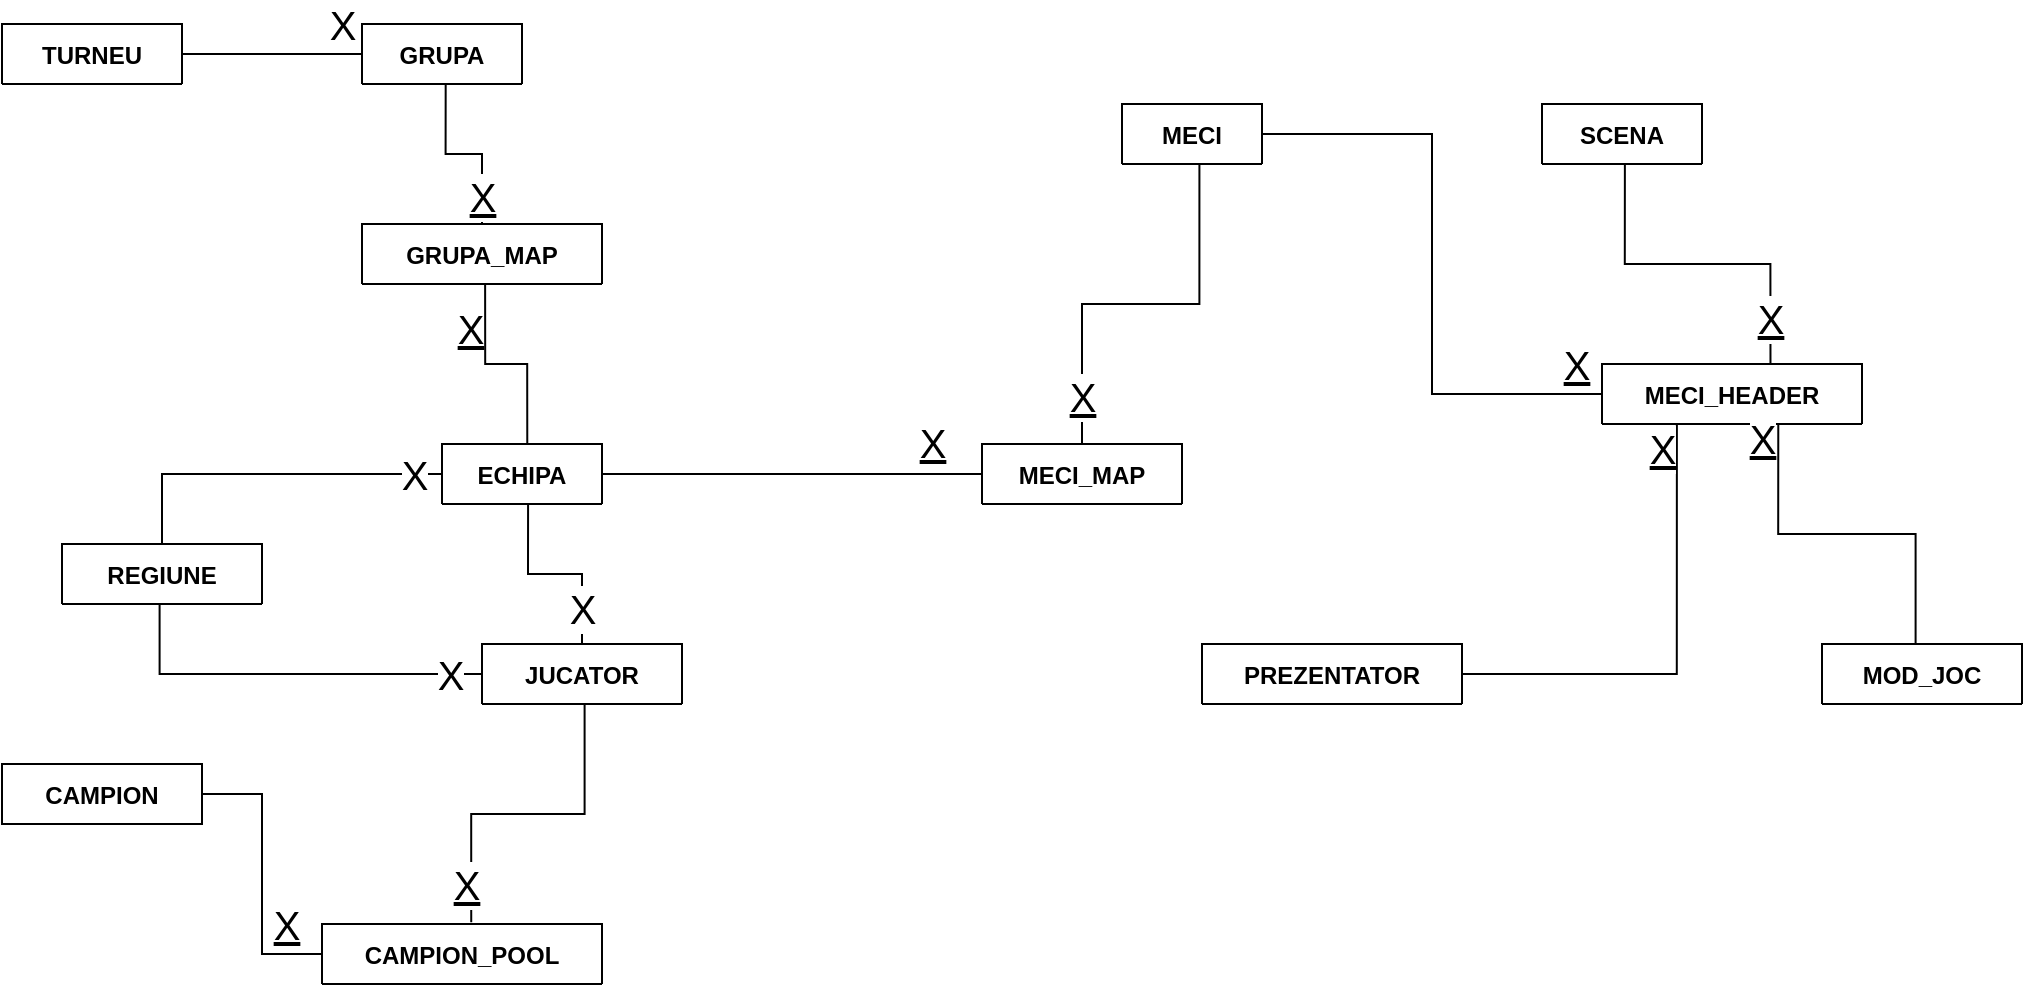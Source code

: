 <mxfile version="20.7.4" type="device"><diagram id="R2lEEEUBdFMjLlhIrx00" name="Page-1"><mxGraphModel dx="1242" dy="796" grid="1" gridSize="10" guides="1" tooltips="1" connect="1" arrows="1" fold="1" page="1" pageScale="1" pageWidth="850" pageHeight="1100" math="0" shadow="0" extFonts="Permanent Marker^https://fonts.googleapis.com/css?family=Permanent+Marker"><root><mxCell id="0"/><mxCell id="1" parent="0"/><mxCell id="C-vyLk0tnHw3VtMMgP7b-2" value="GRUPA" style="shape=table;startSize=30;container=1;collapsible=1;childLayout=tableLayout;fixedRows=1;rowLines=0;fontStyle=1;align=center;resizeLast=1;" parent="1" vertex="1" collapsed="1"><mxGeometry x="370" y="330" width="80" height="30" as="geometry"><mxRectangle x="530" y="135" width="250" height="120" as="alternateBounds"/></mxGeometry></mxCell><mxCell id="C-vyLk0tnHw3VtMMgP7b-3" value="" style="shape=partialRectangle;collapsible=0;dropTarget=0;pointerEvents=0;fillColor=none;points=[[0,0.5],[1,0.5]];portConstraint=eastwest;top=0;left=0;right=0;bottom=1;" parent="C-vyLk0tnHw3VtMMgP7b-2" vertex="1"><mxGeometry y="30" width="250" height="30" as="geometry"/></mxCell><mxCell id="C-vyLk0tnHw3VtMMgP7b-4" value="PK" style="shape=partialRectangle;overflow=hidden;connectable=0;fillColor=none;top=0;left=0;bottom=0;right=0;fontStyle=1;" parent="C-vyLk0tnHw3VtMMgP7b-3" vertex="1"><mxGeometry width="30" height="30" as="geometry"><mxRectangle width="30" height="30" as="alternateBounds"/></mxGeometry></mxCell><mxCell id="C-vyLk0tnHw3VtMMgP7b-5" value="id number(5)" style="shape=partialRectangle;overflow=hidden;connectable=0;fillColor=none;top=0;left=0;bottom=0;right=0;align=left;spacingLeft=6;fontStyle=5;" parent="C-vyLk0tnHw3VtMMgP7b-3" vertex="1"><mxGeometry x="30" width="220" height="30" as="geometry"><mxRectangle width="220" height="30" as="alternateBounds"/></mxGeometry></mxCell><mxCell id="C-vyLk0tnHw3VtMMgP7b-6" value="" style="shape=partialRectangle;collapsible=0;dropTarget=0;pointerEvents=0;fillColor=none;points=[[0,0.5],[1,0.5]];portConstraint=eastwest;top=0;left=0;right=0;bottom=0;" parent="C-vyLk0tnHw3VtMMgP7b-2" vertex="1"><mxGeometry y="60" width="250" height="30" as="geometry"/></mxCell><mxCell id="C-vyLk0tnHw3VtMMgP7b-7" value="FK" style="shape=partialRectangle;overflow=hidden;connectable=0;fillColor=none;top=0;left=0;bottom=0;right=0;" parent="C-vyLk0tnHw3VtMMgP7b-6" vertex="1"><mxGeometry width="30" height="30" as="geometry"><mxRectangle width="30" height="30" as="alternateBounds"/></mxGeometry></mxCell><mxCell id="C-vyLk0tnHw3VtMMgP7b-8" value="id_turneu number(5) NOT NULL" style="shape=partialRectangle;overflow=hidden;connectable=0;fillColor=none;top=0;left=0;bottom=0;right=0;align=left;spacingLeft=6;" parent="C-vyLk0tnHw3VtMMgP7b-6" vertex="1"><mxGeometry x="30" width="220" height="30" as="geometry"><mxRectangle width="220" height="30" as="alternateBounds"/></mxGeometry></mxCell><mxCell id="C-vyLk0tnHw3VtMMgP7b-9" value="" style="shape=partialRectangle;collapsible=0;dropTarget=0;pointerEvents=0;fillColor=none;points=[[0,0.5],[1,0.5]];portConstraint=eastwest;top=0;left=0;right=0;bottom=0;" parent="C-vyLk0tnHw3VtMMgP7b-2" vertex="1"><mxGeometry y="90" width="250" height="30" as="geometry"/></mxCell><mxCell id="C-vyLk0tnHw3VtMMgP7b-10" value="" style="shape=partialRectangle;overflow=hidden;connectable=0;fillColor=none;top=0;left=0;bottom=0;right=0;" parent="C-vyLk0tnHw3VtMMgP7b-9" vertex="1"><mxGeometry width="30" height="30" as="geometry"><mxRectangle width="30" height="30" as="alternateBounds"/></mxGeometry></mxCell><mxCell id="C-vyLk0tnHw3VtMMgP7b-11" value="nume varchar2(50) NOT NULL" style="shape=partialRectangle;overflow=hidden;connectable=0;fillColor=none;top=0;left=0;bottom=0;right=0;align=left;spacingLeft=6;" parent="C-vyLk0tnHw3VtMMgP7b-9" vertex="1"><mxGeometry x="30" width="220" height="30" as="geometry"><mxRectangle width="220" height="30" as="alternateBounds"/></mxGeometry></mxCell><mxCell id="C-vyLk0tnHw3VtMMgP7b-13" value="ECHIPA" style="shape=table;startSize=30;container=1;collapsible=1;childLayout=tableLayout;fixedRows=1;rowLines=0;fontStyle=1;align=center;resizeLast=1;" parent="1" vertex="1" collapsed="1"><mxGeometry x="410" y="540" width="80" height="30" as="geometry"><mxRectangle x="530" y="530" width="250" height="150" as="alternateBounds"/></mxGeometry></mxCell><mxCell id="C-vyLk0tnHw3VtMMgP7b-14" value="" style="shape=partialRectangle;collapsible=0;dropTarget=0;pointerEvents=0;fillColor=none;points=[[0,0.5],[1,0.5]];portConstraint=eastwest;top=0;left=0;right=0;bottom=1;" parent="C-vyLk0tnHw3VtMMgP7b-13" vertex="1"><mxGeometry y="30" width="250" height="30" as="geometry"/></mxCell><mxCell id="C-vyLk0tnHw3VtMMgP7b-15" value="PK" style="shape=partialRectangle;overflow=hidden;connectable=0;fillColor=none;top=0;left=0;bottom=0;right=0;fontStyle=1;" parent="C-vyLk0tnHw3VtMMgP7b-14" vertex="1"><mxGeometry width="30" height="30" as="geometry"><mxRectangle width="30" height="30" as="alternateBounds"/></mxGeometry></mxCell><mxCell id="C-vyLk0tnHw3VtMMgP7b-16" value="id number(5)" style="shape=partialRectangle;overflow=hidden;connectable=0;fillColor=none;top=0;left=0;bottom=0;right=0;align=left;spacingLeft=6;fontStyle=5;" parent="C-vyLk0tnHw3VtMMgP7b-14" vertex="1"><mxGeometry x="30" width="220" height="30" as="geometry"><mxRectangle width="220" height="30" as="alternateBounds"/></mxGeometry></mxCell><mxCell id="C-vyLk0tnHw3VtMMgP7b-17" value="" style="shape=partialRectangle;collapsible=0;dropTarget=0;pointerEvents=0;fillColor=none;points=[[0,0.5],[1,0.5]];portConstraint=eastwest;top=0;left=0;right=0;bottom=0;" parent="C-vyLk0tnHw3VtMMgP7b-13" vertex="1"><mxGeometry y="60" width="250" height="30" as="geometry"/></mxCell><mxCell id="C-vyLk0tnHw3VtMMgP7b-18" value="FK" style="shape=partialRectangle;overflow=hidden;connectable=0;fillColor=none;top=0;left=0;bottom=0;right=0;" parent="C-vyLk0tnHw3VtMMgP7b-17" vertex="1"><mxGeometry width="30" height="30" as="geometry"><mxRectangle width="30" height="30" as="alternateBounds"/></mxGeometry></mxCell><mxCell id="C-vyLk0tnHw3VtMMgP7b-19" value="id_regiune number(5) NOT NULL" style="shape=partialRectangle;overflow=hidden;connectable=0;fillColor=none;top=0;left=0;bottom=0;right=0;align=left;spacingLeft=6;" parent="C-vyLk0tnHw3VtMMgP7b-17" vertex="1"><mxGeometry x="30" width="220" height="30" as="geometry"><mxRectangle width="220" height="30" as="alternateBounds"/></mxGeometry></mxCell><mxCell id="4DguNzWbQr3nW_6ydZ3r-69" value="" style="shape=partialRectangle;collapsible=0;dropTarget=0;pointerEvents=0;fillColor=none;points=[[0,0.5],[1,0.5]];portConstraint=eastwest;top=0;left=0;right=0;bottom=0;" parent="C-vyLk0tnHw3VtMMgP7b-13" vertex="1"><mxGeometry y="90" width="250" height="30" as="geometry"/></mxCell><mxCell id="4DguNzWbQr3nW_6ydZ3r-70" value="" style="shape=partialRectangle;overflow=hidden;connectable=0;fillColor=none;top=0;left=0;bottom=0;right=0;" parent="4DguNzWbQr3nW_6ydZ3r-69" vertex="1"><mxGeometry width="30" height="30" as="geometry"><mxRectangle width="30" height="30" as="alternateBounds"/></mxGeometry></mxCell><mxCell id="4DguNzWbQr3nW_6ydZ3r-71" value="nume varchar2(50) NOT NULL" style="shape=partialRectangle;overflow=hidden;connectable=0;fillColor=none;top=0;left=0;bottom=0;right=0;align=left;spacingLeft=6;" parent="4DguNzWbQr3nW_6ydZ3r-69" vertex="1"><mxGeometry x="30" width="220" height="30" as="geometry"><mxRectangle width="220" height="30" as="alternateBounds"/></mxGeometry></mxCell><mxCell id="C-vyLk0tnHw3VtMMgP7b-20" value="" style="shape=partialRectangle;collapsible=0;dropTarget=0;pointerEvents=0;fillColor=none;points=[[0,0.5],[1,0.5]];portConstraint=eastwest;top=0;left=0;right=0;bottom=0;" parent="C-vyLk0tnHw3VtMMgP7b-13" vertex="1"><mxGeometry y="120" width="250" height="30" as="geometry"/></mxCell><mxCell id="C-vyLk0tnHw3VtMMgP7b-21" value="" style="shape=partialRectangle;overflow=hidden;connectable=0;fillColor=none;top=0;left=0;bottom=0;right=0;" parent="C-vyLk0tnHw3VtMMgP7b-20" vertex="1"><mxGeometry width="30" height="30" as="geometry"><mxRectangle width="30" height="30" as="alternateBounds"/></mxGeometry></mxCell><mxCell id="C-vyLk0tnHw3VtMMgP7b-22" value="tag varchar2(50) NOT NULL" style="shape=partialRectangle;overflow=hidden;connectable=0;fillColor=none;top=0;left=0;bottom=0;right=0;align=left;spacingLeft=6;" parent="C-vyLk0tnHw3VtMMgP7b-20" vertex="1"><mxGeometry x="30" width="220" height="30" as="geometry"><mxRectangle width="220" height="30" as="alternateBounds"/></mxGeometry></mxCell><mxCell id="C-vyLk0tnHw3VtMMgP7b-23" value="TURNEU" style="shape=table;startSize=30;container=1;collapsible=1;childLayout=tableLayout;fixedRows=1;rowLines=0;fontStyle=1;align=center;resizeLast=1;" parent="1" vertex="1" collapsed="1"><mxGeometry x="190" y="330" width="90" height="30" as="geometry"><mxRectangle x="122" y="120" width="250" height="150" as="alternateBounds"/></mxGeometry></mxCell><mxCell id="C-vyLk0tnHw3VtMMgP7b-24" value="" style="shape=partialRectangle;collapsible=0;dropTarget=0;pointerEvents=0;fillColor=none;points=[[0,0.5],[1,0.5]];portConstraint=eastwest;top=0;left=0;right=0;bottom=1;" parent="C-vyLk0tnHw3VtMMgP7b-23" vertex="1"><mxGeometry y="30" width="250" height="30" as="geometry"/></mxCell><mxCell id="C-vyLk0tnHw3VtMMgP7b-25" value="PK" style="shape=partialRectangle;overflow=hidden;connectable=0;fillColor=none;top=0;left=0;bottom=0;right=0;fontStyle=1;" parent="C-vyLk0tnHw3VtMMgP7b-24" vertex="1"><mxGeometry width="30" height="30" as="geometry"><mxRectangle width="30" height="30" as="alternateBounds"/></mxGeometry></mxCell><mxCell id="C-vyLk0tnHw3VtMMgP7b-26" value="id number(5)" style="shape=partialRectangle;overflow=hidden;connectable=0;fillColor=none;top=0;left=0;bottom=0;right=0;align=left;spacingLeft=6;fontStyle=5;" parent="C-vyLk0tnHw3VtMMgP7b-24" vertex="1"><mxGeometry x="30" width="220" height="30" as="geometry"><mxRectangle width="220" height="30" as="alternateBounds"/></mxGeometry></mxCell><mxCell id="4DguNzWbQr3nW_6ydZ3r-54" value="" style="shape=partialRectangle;collapsible=0;dropTarget=0;pointerEvents=0;fillColor=none;points=[[0,0.5],[1,0.5]];portConstraint=eastwest;top=0;left=0;right=0;bottom=0;" parent="C-vyLk0tnHw3VtMMgP7b-23" vertex="1"><mxGeometry y="60" width="250" height="30" as="geometry"/></mxCell><mxCell id="4DguNzWbQr3nW_6ydZ3r-55" value="" style="shape=partialRectangle;overflow=hidden;connectable=0;fillColor=none;top=0;left=0;bottom=0;right=0;" parent="4DguNzWbQr3nW_6ydZ3r-54" vertex="1"><mxGeometry width="30" height="30" as="geometry"><mxRectangle width="30" height="30" as="alternateBounds"/></mxGeometry></mxCell><mxCell id="4DguNzWbQr3nW_6ydZ3r-56" value="nume varchar2(50) NOT NULL" style="shape=partialRectangle;overflow=hidden;connectable=0;fillColor=none;top=0;left=0;bottom=0;right=0;align=left;spacingLeft=6;" parent="4DguNzWbQr3nW_6ydZ3r-54" vertex="1"><mxGeometry x="30" width="220" height="30" as="geometry"><mxRectangle width="220" height="30" as="alternateBounds"/></mxGeometry></mxCell><mxCell id="4DguNzWbQr3nW_6ydZ3r-51" value="" style="shape=partialRectangle;collapsible=0;dropTarget=0;pointerEvents=0;fillColor=none;points=[[0,0.5],[1,0.5]];portConstraint=eastwest;top=0;left=0;right=0;bottom=0;" parent="C-vyLk0tnHw3VtMMgP7b-23" vertex="1"><mxGeometry y="90" width="250" height="30" as="geometry"/></mxCell><mxCell id="4DguNzWbQr3nW_6ydZ3r-52" value="" style="shape=partialRectangle;overflow=hidden;connectable=0;fillColor=none;top=0;left=0;bottom=0;right=0;" parent="4DguNzWbQr3nW_6ydZ3r-51" vertex="1"><mxGeometry width="30" height="30" as="geometry"><mxRectangle width="30" height="30" as="alternateBounds"/></mxGeometry></mxCell><mxCell id="4DguNzWbQr3nW_6ydZ3r-53" value="oras varchar2(50) NOT NULL" style="shape=partialRectangle;overflow=hidden;connectable=0;fillColor=none;top=0;left=0;bottom=0;right=0;align=left;spacingLeft=6;" parent="4DguNzWbQr3nW_6ydZ3r-51" vertex="1"><mxGeometry x="30" width="220" height="30" as="geometry"><mxRectangle width="220" height="30" as="alternateBounds"/></mxGeometry></mxCell><mxCell id="C-vyLk0tnHw3VtMMgP7b-27" value="" style="shape=partialRectangle;collapsible=0;dropTarget=0;pointerEvents=0;fillColor=none;points=[[0,0.5],[1,0.5]];portConstraint=eastwest;top=0;left=0;right=0;bottom=0;" parent="C-vyLk0tnHw3VtMMgP7b-23" vertex="1"><mxGeometry y="120" width="250" height="30" as="geometry"/></mxCell><mxCell id="C-vyLk0tnHw3VtMMgP7b-28" value="" style="shape=partialRectangle;overflow=hidden;connectable=0;fillColor=none;top=0;left=0;bottom=0;right=0;" parent="C-vyLk0tnHw3VtMMgP7b-27" vertex="1"><mxGeometry width="30" height="30" as="geometry"><mxRectangle width="30" height="30" as="alternateBounds"/></mxGeometry></mxCell><mxCell id="C-vyLk0tnHw3VtMMgP7b-29" value="data date NOT NULL" style="shape=partialRectangle;overflow=hidden;connectable=0;fillColor=none;top=0;left=0;bottom=0;right=0;align=left;spacingLeft=6;" parent="C-vyLk0tnHw3VtMMgP7b-27" vertex="1"><mxGeometry x="30" width="220" height="30" as="geometry"><mxRectangle width="220" height="30" as="alternateBounds"/></mxGeometry></mxCell><mxCell id="4DguNzWbQr3nW_6ydZ3r-2" value="REGIUNE" style="shape=table;startSize=30;container=1;collapsible=1;childLayout=tableLayout;fixedRows=1;rowLines=0;fontStyle=1;align=center;resizeLast=1;" parent="1" vertex="1" collapsed="1"><mxGeometry x="220" y="590" width="100" height="30" as="geometry"><mxRectangle x="100" y="670" width="250" height="90" as="alternateBounds"/></mxGeometry></mxCell><mxCell id="4DguNzWbQr3nW_6ydZ3r-3" value="" style="shape=partialRectangle;collapsible=0;dropTarget=0;pointerEvents=0;fillColor=none;points=[[0,0.5],[1,0.5]];portConstraint=eastwest;top=0;left=0;right=0;bottom=1;" parent="4DguNzWbQr3nW_6ydZ3r-2" vertex="1"><mxGeometry y="30" width="250" height="30" as="geometry"/></mxCell><mxCell id="4DguNzWbQr3nW_6ydZ3r-4" value="PK" style="shape=partialRectangle;overflow=hidden;connectable=0;fillColor=none;top=0;left=0;bottom=0;right=0;fontStyle=1;" parent="4DguNzWbQr3nW_6ydZ3r-3" vertex="1"><mxGeometry width="30" height="30" as="geometry"><mxRectangle width="30" height="30" as="alternateBounds"/></mxGeometry></mxCell><mxCell id="4DguNzWbQr3nW_6ydZ3r-5" value="id number(5)" style="shape=partialRectangle;overflow=hidden;connectable=0;fillColor=none;top=0;left=0;bottom=0;right=0;align=left;spacingLeft=6;fontStyle=5;" parent="4DguNzWbQr3nW_6ydZ3r-3" vertex="1"><mxGeometry x="30" width="220" height="30" as="geometry"><mxRectangle width="220" height="30" as="alternateBounds"/></mxGeometry></mxCell><mxCell id="4DguNzWbQr3nW_6ydZ3r-6" value="" style="shape=partialRectangle;collapsible=0;dropTarget=0;pointerEvents=0;fillColor=none;points=[[0,0.5],[1,0.5]];portConstraint=eastwest;top=0;left=0;right=0;bottom=0;" parent="4DguNzWbQr3nW_6ydZ3r-2" vertex="1"><mxGeometry y="60" width="250" height="30" as="geometry"/></mxCell><mxCell id="4DguNzWbQr3nW_6ydZ3r-7" value="" style="shape=partialRectangle;overflow=hidden;connectable=0;fillColor=none;top=0;left=0;bottom=0;right=0;" parent="4DguNzWbQr3nW_6ydZ3r-6" vertex="1"><mxGeometry width="30" height="30" as="geometry"><mxRectangle width="30" height="30" as="alternateBounds"/></mxGeometry></mxCell><mxCell id="4DguNzWbQr3nW_6ydZ3r-8" value="nume varchar2(50) NOT NULL" style="shape=partialRectangle;overflow=hidden;connectable=0;fillColor=none;top=0;left=0;bottom=0;right=0;align=left;spacingLeft=6;" parent="4DguNzWbQr3nW_6ydZ3r-6" vertex="1"><mxGeometry x="30" width="220" height="30" as="geometry"><mxRectangle width="220" height="30" as="alternateBounds"/></mxGeometry></mxCell><mxCell id="4DguNzWbQr3nW_6ydZ3r-9" value="JUCATOR" style="shape=table;startSize=30;container=1;collapsible=1;childLayout=tableLayout;fixedRows=1;rowLines=0;fontStyle=1;align=center;resizeLast=1;" parent="1" vertex="1" collapsed="1"><mxGeometry x="430" y="640" width="100" height="30" as="geometry"><mxRectangle x="530" y="780" width="250" height="180" as="alternateBounds"/></mxGeometry></mxCell><mxCell id="4DguNzWbQr3nW_6ydZ3r-10" value="" style="shape=partialRectangle;collapsible=0;dropTarget=0;pointerEvents=0;fillColor=none;points=[[0,0.5],[1,0.5]];portConstraint=eastwest;top=0;left=0;right=0;bottom=1;" parent="4DguNzWbQr3nW_6ydZ3r-9" vertex="1"><mxGeometry y="30" width="250" height="30" as="geometry"/></mxCell><mxCell id="4DguNzWbQr3nW_6ydZ3r-11" value="PK" style="shape=partialRectangle;overflow=hidden;connectable=0;fillColor=none;top=0;left=0;bottom=0;right=0;fontStyle=1;" parent="4DguNzWbQr3nW_6ydZ3r-10" vertex="1"><mxGeometry width="30" height="30" as="geometry"><mxRectangle width="30" height="30" as="alternateBounds"/></mxGeometry></mxCell><mxCell id="4DguNzWbQr3nW_6ydZ3r-12" value="id number(5)" style="shape=partialRectangle;overflow=hidden;connectable=0;fillColor=none;top=0;left=0;bottom=0;right=0;align=left;spacingLeft=6;fontStyle=5;" parent="4DguNzWbQr3nW_6ydZ3r-10" vertex="1"><mxGeometry x="30" width="220" height="30" as="geometry"><mxRectangle width="220" height="30" as="alternateBounds"/></mxGeometry></mxCell><mxCell id="4DguNzWbQr3nW_6ydZ3r-75" value="" style="shape=partialRectangle;collapsible=0;dropTarget=0;pointerEvents=0;fillColor=none;points=[[0,0.5],[1,0.5]];portConstraint=eastwest;top=0;left=0;right=0;bottom=0;" parent="4DguNzWbQr3nW_6ydZ3r-9" vertex="1"><mxGeometry y="60" width="250" height="30" as="geometry"/></mxCell><mxCell id="4DguNzWbQr3nW_6ydZ3r-76" value="FK" style="shape=partialRectangle;overflow=hidden;connectable=0;fillColor=none;top=0;left=0;bottom=0;right=0;" parent="4DguNzWbQr3nW_6ydZ3r-75" vertex="1"><mxGeometry width="30" height="30" as="geometry"><mxRectangle width="30" height="30" as="alternateBounds"/></mxGeometry></mxCell><mxCell id="4DguNzWbQr3nW_6ydZ3r-77" value="id_echipa number(5) NOT NULL" style="shape=partialRectangle;overflow=hidden;connectable=0;fillColor=none;top=0;left=0;bottom=0;right=0;align=left;spacingLeft=6;" parent="4DguNzWbQr3nW_6ydZ3r-75" vertex="1"><mxGeometry x="30" width="220" height="30" as="geometry"><mxRectangle width="220" height="30" as="alternateBounds"/></mxGeometry></mxCell><mxCell id="4DguNzWbQr3nW_6ydZ3r-72" value="" style="shape=partialRectangle;collapsible=0;dropTarget=0;pointerEvents=0;fillColor=none;points=[[0,0.5],[1,0.5]];portConstraint=eastwest;top=0;left=0;right=0;bottom=0;" parent="4DguNzWbQr3nW_6ydZ3r-9" vertex="1"><mxGeometry y="90" width="250" height="30" as="geometry"/></mxCell><mxCell id="4DguNzWbQr3nW_6ydZ3r-73" value="FK" style="shape=partialRectangle;overflow=hidden;connectable=0;fillColor=none;top=0;left=0;bottom=0;right=0;" parent="4DguNzWbQr3nW_6ydZ3r-72" vertex="1"><mxGeometry width="30" height="30" as="geometry"><mxRectangle width="30" height="30" as="alternateBounds"/></mxGeometry></mxCell><mxCell id="4DguNzWbQr3nW_6ydZ3r-74" value="id_regiune number(5) NOT NULL" style="shape=partialRectangle;overflow=hidden;connectable=0;fillColor=none;top=0;left=0;bottom=0;right=0;align=left;spacingLeft=6;" parent="4DguNzWbQr3nW_6ydZ3r-72" vertex="1"><mxGeometry x="30" width="220" height="30" as="geometry"><mxRectangle width="220" height="30" as="alternateBounds"/></mxGeometry></mxCell><mxCell id="4DguNzWbQr3nW_6ydZ3r-78" value="" style="shape=partialRectangle;collapsible=0;dropTarget=0;pointerEvents=0;fillColor=none;points=[[0,0.5],[1,0.5]];portConstraint=eastwest;top=0;left=0;right=0;bottom=0;" parent="4DguNzWbQr3nW_6ydZ3r-9" vertex="1"><mxGeometry y="120" width="250" height="30" as="geometry"/></mxCell><mxCell id="4DguNzWbQr3nW_6ydZ3r-79" value="" style="shape=partialRectangle;overflow=hidden;connectable=0;fillColor=none;top=0;left=0;bottom=0;right=0;" parent="4DguNzWbQr3nW_6ydZ3r-78" vertex="1"><mxGeometry width="30" height="30" as="geometry"><mxRectangle width="30" height="30" as="alternateBounds"/></mxGeometry></mxCell><mxCell id="4DguNzWbQr3nW_6ydZ3r-80" value="nume varchar2(50) NOT NULL" style="shape=partialRectangle;overflow=hidden;connectable=0;fillColor=none;top=0;left=0;bottom=0;right=0;align=left;spacingLeft=6;" parent="4DguNzWbQr3nW_6ydZ3r-78" vertex="1"><mxGeometry x="30" width="220" height="30" as="geometry"><mxRectangle width="220" height="30" as="alternateBounds"/></mxGeometry></mxCell><mxCell id="4DguNzWbQr3nW_6ydZ3r-13" value="" style="shape=partialRectangle;collapsible=0;dropTarget=0;pointerEvents=0;fillColor=none;points=[[0,0.5],[1,0.5]];portConstraint=eastwest;top=0;left=0;right=0;bottom=0;" parent="4DguNzWbQr3nW_6ydZ3r-9" vertex="1"><mxGeometry y="150" width="250" height="30" as="geometry"/></mxCell><mxCell id="4DguNzWbQr3nW_6ydZ3r-14" value="" style="shape=partialRectangle;overflow=hidden;connectable=0;fillColor=none;top=0;left=0;bottom=0;right=0;" parent="4DguNzWbQr3nW_6ydZ3r-13" vertex="1"><mxGeometry width="30" height="30" as="geometry"><mxRectangle width="30" height="30" as="alternateBounds"/></mxGeometry></mxCell><mxCell id="4DguNzWbQr3nW_6ydZ3r-15" value="lane varchar2(50) NOT NULL" style="shape=partialRectangle;overflow=hidden;connectable=0;fillColor=none;top=0;left=0;bottom=0;right=0;align=left;spacingLeft=6;" parent="4DguNzWbQr3nW_6ydZ3r-13" vertex="1"><mxGeometry x="30" width="220" height="30" as="geometry"><mxRectangle width="220" height="30" as="alternateBounds"/></mxGeometry></mxCell><mxCell id="4DguNzWbQr3nW_6ydZ3r-16" value="SCENA" style="shape=table;startSize=30;container=1;collapsible=1;childLayout=tableLayout;fixedRows=1;rowLines=0;fontStyle=1;align=center;resizeLast=1;" parent="1" vertex="1" collapsed="1"><mxGeometry x="960" y="370" width="80" height="30" as="geometry"><mxRectangle x="1380" y="200" width="250" height="90" as="alternateBounds"/></mxGeometry></mxCell><mxCell id="4DguNzWbQr3nW_6ydZ3r-17" value="" style="shape=partialRectangle;collapsible=0;dropTarget=0;pointerEvents=0;fillColor=none;points=[[0,0.5],[1,0.5]];portConstraint=eastwest;top=0;left=0;right=0;bottom=1;" parent="4DguNzWbQr3nW_6ydZ3r-16" vertex="1"><mxGeometry y="30" width="250" height="30" as="geometry"/></mxCell><mxCell id="4DguNzWbQr3nW_6ydZ3r-18" value="PK" style="shape=partialRectangle;overflow=hidden;connectable=0;fillColor=none;top=0;left=0;bottom=0;right=0;fontStyle=1;" parent="4DguNzWbQr3nW_6ydZ3r-17" vertex="1"><mxGeometry width="30" height="30" as="geometry"><mxRectangle width="30" height="30" as="alternateBounds"/></mxGeometry></mxCell><mxCell id="4DguNzWbQr3nW_6ydZ3r-19" value="id number(5)" style="shape=partialRectangle;overflow=hidden;connectable=0;fillColor=none;top=0;left=0;bottom=0;right=0;align=left;spacingLeft=6;fontStyle=5;" parent="4DguNzWbQr3nW_6ydZ3r-17" vertex="1"><mxGeometry x="30" width="220" height="30" as="geometry"><mxRectangle width="220" height="30" as="alternateBounds"/></mxGeometry></mxCell><mxCell id="4DguNzWbQr3nW_6ydZ3r-20" value="" style="shape=partialRectangle;collapsible=0;dropTarget=0;pointerEvents=0;fillColor=none;points=[[0,0.5],[1,0.5]];portConstraint=eastwest;top=0;left=0;right=0;bottom=0;" parent="4DguNzWbQr3nW_6ydZ3r-16" vertex="1"><mxGeometry y="60" width="250" height="30" as="geometry"/></mxCell><mxCell id="4DguNzWbQr3nW_6ydZ3r-21" value="" style="shape=partialRectangle;overflow=hidden;connectable=0;fillColor=none;top=0;left=0;bottom=0;right=0;" parent="4DguNzWbQr3nW_6ydZ3r-20" vertex="1"><mxGeometry width="30" height="30" as="geometry"><mxRectangle width="30" height="30" as="alternateBounds"/></mxGeometry></mxCell><mxCell id="4DguNzWbQr3nW_6ydZ3r-22" value="nume varchar2(50) NOT NULL" style="shape=partialRectangle;overflow=hidden;connectable=0;fillColor=none;top=0;left=0;bottom=0;right=0;align=left;spacingLeft=6;" parent="4DguNzWbQr3nW_6ydZ3r-20" vertex="1"><mxGeometry x="30" width="220" height="30" as="geometry"><mxRectangle width="220" height="30" as="alternateBounds"/></mxGeometry></mxCell><mxCell id="4DguNzWbQr3nW_6ydZ3r-44" value="CAMPION" style="shape=table;startSize=0;container=1;collapsible=1;childLayout=tableLayout;fixedRows=1;rowLines=0;fontStyle=1;align=center;resizeLast=1;" parent="1" vertex="1" collapsed="1"><mxGeometry x="190" y="700" width="100" height="30" as="geometry"><mxRectangle x="100" y="1050" width="250" height="150" as="alternateBounds"/></mxGeometry></mxCell><mxCell id="4DguNzWbQr3nW_6ydZ3r-45" value="" style="shape=partialRectangle;collapsible=0;dropTarget=0;pointerEvents=0;fillColor=none;points=[[0,0.5],[1,0.5]];portConstraint=eastwest;top=0;left=0;right=0;bottom=1;" parent="4DguNzWbQr3nW_6ydZ3r-44" vertex="1"><mxGeometry y="30" width="250" height="30" as="geometry"/></mxCell><mxCell id="4DguNzWbQr3nW_6ydZ3r-46" value="PK" style="shape=partialRectangle;overflow=hidden;connectable=0;fillColor=none;top=0;left=0;bottom=0;right=0;fontStyle=1;" parent="4DguNzWbQr3nW_6ydZ3r-45" vertex="1"><mxGeometry width="30" height="30" as="geometry"><mxRectangle width="30" height="30" as="alternateBounds"/></mxGeometry></mxCell><mxCell id="4DguNzWbQr3nW_6ydZ3r-47" value="id number(5)" style="shape=partialRectangle;overflow=hidden;connectable=0;fillColor=none;top=0;left=0;bottom=0;right=0;align=left;spacingLeft=6;fontStyle=5;" parent="4DguNzWbQr3nW_6ydZ3r-45" vertex="1"><mxGeometry x="30" width="220" height="30" as="geometry"><mxRectangle width="220" height="30" as="alternateBounds"/></mxGeometry></mxCell><mxCell id="4DguNzWbQr3nW_6ydZ3r-88" value="" style="shape=partialRectangle;collapsible=0;dropTarget=0;pointerEvents=0;fillColor=none;points=[[0,0.5],[1,0.5]];portConstraint=eastwest;top=0;left=0;right=0;bottom=0;" parent="4DguNzWbQr3nW_6ydZ3r-44" vertex="1"><mxGeometry y="60" width="250" height="30" as="geometry"/></mxCell><mxCell id="4DguNzWbQr3nW_6ydZ3r-89" value="" style="shape=partialRectangle;overflow=hidden;connectable=0;fillColor=none;top=0;left=0;bottom=0;right=0;" parent="4DguNzWbQr3nW_6ydZ3r-88" vertex="1"><mxGeometry width="30" height="30" as="geometry"><mxRectangle width="30" height="30" as="alternateBounds"/></mxGeometry></mxCell><mxCell id="4DguNzWbQr3nW_6ydZ3r-90" value="nume varchar2(50) NOT NULL" style="shape=partialRectangle;overflow=hidden;connectable=0;fillColor=none;top=0;left=0;bottom=0;right=0;align=left;spacingLeft=6;" parent="4DguNzWbQr3nW_6ydZ3r-88" vertex="1"><mxGeometry x="30" width="220" height="30" as="geometry"><mxRectangle width="220" height="30" as="alternateBounds"/></mxGeometry></mxCell><mxCell id="4DguNzWbQr3nW_6ydZ3r-91" value="" style="shape=partialRectangle;collapsible=0;dropTarget=0;pointerEvents=0;fillColor=none;points=[[0,0.5],[1,0.5]];portConstraint=eastwest;top=0;left=0;right=0;bottom=0;" parent="4DguNzWbQr3nW_6ydZ3r-44" vertex="1"><mxGeometry y="90" width="250" height="30" as="geometry"/></mxCell><mxCell id="4DguNzWbQr3nW_6ydZ3r-92" value="" style="shape=partialRectangle;overflow=hidden;connectable=0;fillColor=none;top=0;left=0;bottom=0;right=0;" parent="4DguNzWbQr3nW_6ydZ3r-91" vertex="1"><mxGeometry width="30" height="30" as="geometry"><mxRectangle width="30" height="30" as="alternateBounds"/></mxGeometry></mxCell><mxCell id="4DguNzWbQr3nW_6ydZ3r-93" value="titlu varchar2(50) NOT NULL" style="shape=partialRectangle;overflow=hidden;connectable=0;fillColor=none;top=0;left=0;bottom=0;right=0;align=left;spacingLeft=6;" parent="4DguNzWbQr3nW_6ydZ3r-91" vertex="1"><mxGeometry x="30" width="220" height="30" as="geometry"><mxRectangle width="220" height="30" as="alternateBounds"/></mxGeometry></mxCell><mxCell id="4DguNzWbQr3nW_6ydZ3r-48" value="" style="shape=partialRectangle;collapsible=0;dropTarget=0;pointerEvents=0;fillColor=none;points=[[0,0.5],[1,0.5]];portConstraint=eastwest;top=0;left=0;right=0;bottom=0;" parent="4DguNzWbQr3nW_6ydZ3r-44" vertex="1"><mxGeometry y="120" width="250" height="30" as="geometry"/></mxCell><mxCell id="4DguNzWbQr3nW_6ydZ3r-49" value="" style="shape=partialRectangle;overflow=hidden;connectable=0;fillColor=none;top=0;left=0;bottom=0;right=0;" parent="4DguNzWbQr3nW_6ydZ3r-48" vertex="1"><mxGeometry width="30" height="30" as="geometry"><mxRectangle width="30" height="30" as="alternateBounds"/></mxGeometry></mxCell><mxCell id="4DguNzWbQr3nW_6ydZ3r-50" value="resursa varchar2(50) NOT NULL" style="shape=partialRectangle;overflow=hidden;connectable=0;fillColor=none;top=0;left=0;bottom=0;right=0;align=left;spacingLeft=6;" parent="4DguNzWbQr3nW_6ydZ3r-48" vertex="1"><mxGeometry x="30" width="220" height="30" as="geometry"><mxRectangle width="220" height="30" as="alternateBounds"/></mxGeometry></mxCell><mxCell id="4DguNzWbQr3nW_6ydZ3r-57" value="GRUPA_MAP" style="shape=table;startSize=30;container=1;collapsible=1;childLayout=tableLayout;fixedRows=1;rowLines=0;fontStyle=1;align=center;resizeLast=1;" parent="1" vertex="1" collapsed="1"><mxGeometry x="370" y="430" width="120" height="30" as="geometry"><mxRectangle x="530" y="350" width="250" height="90" as="alternateBounds"/></mxGeometry></mxCell><mxCell id="4DguNzWbQr3nW_6ydZ3r-58" value="" style="shape=partialRectangle;collapsible=0;dropTarget=0;pointerEvents=0;fillColor=none;points=[[0,0.5],[1,0.5]];portConstraint=eastwest;top=0;left=0;right=0;bottom=1;" parent="4DguNzWbQr3nW_6ydZ3r-57" vertex="1"><mxGeometry y="30" width="250" height="30" as="geometry"/></mxCell><mxCell id="4DguNzWbQr3nW_6ydZ3r-59" value="FK" style="shape=partialRectangle;overflow=hidden;connectable=0;fillColor=none;top=0;left=0;bottom=0;right=0;fontStyle=0;" parent="4DguNzWbQr3nW_6ydZ3r-58" vertex="1"><mxGeometry width="30" height="30" as="geometry"><mxRectangle width="30" height="30" as="alternateBounds"/></mxGeometry></mxCell><mxCell id="4DguNzWbQr3nW_6ydZ3r-60" value="id_grupa number(5) NOT NULL" style="shape=partialRectangle;overflow=hidden;connectable=0;fillColor=none;top=0;left=0;bottom=0;right=0;align=left;spacingLeft=6;fontStyle=4;" parent="4DguNzWbQr3nW_6ydZ3r-58" vertex="1"><mxGeometry x="30" width="220" height="30" as="geometry"><mxRectangle width="220" height="30" as="alternateBounds"/></mxGeometry></mxCell><mxCell id="4DguNzWbQr3nW_6ydZ3r-61" value="" style="shape=partialRectangle;collapsible=0;dropTarget=0;pointerEvents=0;fillColor=none;points=[[0,0.5],[1,0.5]];portConstraint=eastwest;top=0;left=0;right=0;bottom=0;" parent="4DguNzWbQr3nW_6ydZ3r-57" vertex="1"><mxGeometry y="60" width="250" height="30" as="geometry"/></mxCell><mxCell id="4DguNzWbQr3nW_6ydZ3r-62" value="FK" style="shape=partialRectangle;overflow=hidden;connectable=0;fillColor=none;top=0;left=0;bottom=0;right=0;" parent="4DguNzWbQr3nW_6ydZ3r-61" vertex="1"><mxGeometry width="30" height="30" as="geometry"><mxRectangle width="30" height="30" as="alternateBounds"/></mxGeometry></mxCell><mxCell id="4DguNzWbQr3nW_6ydZ3r-63" value="id_echipa number(5) NOT NULL" style="shape=partialRectangle;overflow=hidden;connectable=0;fillColor=none;top=0;left=0;bottom=0;right=0;align=left;spacingLeft=6;" parent="4DguNzWbQr3nW_6ydZ3r-61" vertex="1"><mxGeometry x="30" width="220" height="30" as="geometry"><mxRectangle width="220" height="30" as="alternateBounds"/></mxGeometry></mxCell><mxCell id="4DguNzWbQr3nW_6ydZ3r-81" value="CAMPION_POOL" style="shape=table;startSize=30;container=1;collapsible=1;childLayout=tableLayout;fixedRows=1;rowLines=0;fontStyle=1;align=center;resizeLast=1;" parent="1" vertex="1" collapsed="1"><mxGeometry x="350" y="780" width="140" height="30" as="geometry"><mxRectangle x="530" y="1090" width="250" height="90" as="alternateBounds"/></mxGeometry></mxCell><mxCell id="4DguNzWbQr3nW_6ydZ3r-82" value="" style="shape=partialRectangle;collapsible=0;dropTarget=0;pointerEvents=0;fillColor=none;points=[[0,0.5],[1,0.5]];portConstraint=eastwest;top=0;left=0;right=0;bottom=1;" parent="4DguNzWbQr3nW_6ydZ3r-81" vertex="1"><mxGeometry y="30" width="250" height="30" as="geometry"/></mxCell><mxCell id="4DguNzWbQr3nW_6ydZ3r-83" value="FK" style="shape=partialRectangle;overflow=hidden;connectable=0;fillColor=none;top=0;left=0;bottom=0;right=0;fontStyle=0;" parent="4DguNzWbQr3nW_6ydZ3r-82" vertex="1"><mxGeometry width="30" height="30" as="geometry"><mxRectangle width="30" height="30" as="alternateBounds"/></mxGeometry></mxCell><mxCell id="4DguNzWbQr3nW_6ydZ3r-84" value="id_jucator number(5) NOT NULL" style="shape=partialRectangle;overflow=hidden;connectable=0;fillColor=none;top=0;left=0;bottom=0;right=0;align=left;spacingLeft=6;fontStyle=4;" parent="4DguNzWbQr3nW_6ydZ3r-82" vertex="1"><mxGeometry x="30" width="220" height="30" as="geometry"><mxRectangle width="220" height="30" as="alternateBounds"/></mxGeometry></mxCell><mxCell id="4DguNzWbQr3nW_6ydZ3r-85" value="" style="shape=partialRectangle;collapsible=0;dropTarget=0;pointerEvents=0;fillColor=none;points=[[0,0.5],[1,0.5]];portConstraint=eastwest;top=0;left=0;right=0;bottom=0;" parent="4DguNzWbQr3nW_6ydZ3r-81" vertex="1"><mxGeometry y="60" width="250" height="30" as="geometry"/></mxCell><mxCell id="4DguNzWbQr3nW_6ydZ3r-86" value="FK" style="shape=partialRectangle;overflow=hidden;connectable=0;fillColor=none;top=0;left=0;bottom=0;right=0;" parent="4DguNzWbQr3nW_6ydZ3r-85" vertex="1"><mxGeometry width="30" height="30" as="geometry"><mxRectangle width="30" height="30" as="alternateBounds"/></mxGeometry></mxCell><mxCell id="4DguNzWbQr3nW_6ydZ3r-87" value="id_campion number(5) NOT NULL" style="shape=partialRectangle;overflow=hidden;connectable=0;fillColor=none;top=0;left=0;bottom=0;right=0;align=left;spacingLeft=6;" parent="4DguNzWbQr3nW_6ydZ3r-85" vertex="1"><mxGeometry x="30" width="220" height="30" as="geometry"><mxRectangle width="220" height="30" as="alternateBounds"/></mxGeometry></mxCell><mxCell id="4DguNzWbQr3nW_6ydZ3r-97" value="MECI_MAP" style="shape=table;startSize=30;container=1;collapsible=1;childLayout=tableLayout;fixedRows=1;rowLines=0;fontStyle=1;align=center;resizeLast=1;" parent="1" vertex="1" collapsed="1"><mxGeometry x="680" y="540" width="100" height="30" as="geometry"><mxRectangle x="910" y="550" width="250" height="90" as="alternateBounds"/></mxGeometry></mxCell><mxCell id="4DguNzWbQr3nW_6ydZ3r-98" value="" style="shape=partialRectangle;collapsible=0;dropTarget=0;pointerEvents=0;fillColor=none;points=[[0,0.5],[1,0.5]];portConstraint=eastwest;top=0;left=0;right=0;bottom=1;" parent="4DguNzWbQr3nW_6ydZ3r-97" vertex="1"><mxGeometry y="30" width="250" height="30" as="geometry"/></mxCell><mxCell id="4DguNzWbQr3nW_6ydZ3r-99" value="FK" style="shape=partialRectangle;overflow=hidden;connectable=0;fillColor=none;top=0;left=0;bottom=0;right=0;fontStyle=0;" parent="4DguNzWbQr3nW_6ydZ3r-98" vertex="1"><mxGeometry width="30" height="30" as="geometry"><mxRectangle width="30" height="30" as="alternateBounds"/></mxGeometry></mxCell><mxCell id="4DguNzWbQr3nW_6ydZ3r-100" value="id_echipa number(5) NOT NULL" style="shape=partialRectangle;overflow=hidden;connectable=0;fillColor=none;top=0;left=0;bottom=0;right=0;align=left;spacingLeft=6;fontStyle=4;" parent="4DguNzWbQr3nW_6ydZ3r-98" vertex="1"><mxGeometry x="30" width="220" height="30" as="geometry"><mxRectangle width="220" height="30" as="alternateBounds"/></mxGeometry></mxCell><mxCell id="4DguNzWbQr3nW_6ydZ3r-101" value="" style="shape=partialRectangle;collapsible=0;dropTarget=0;pointerEvents=0;fillColor=none;points=[[0,0.5],[1,0.5]];portConstraint=eastwest;top=0;left=0;right=0;bottom=0;" parent="4DguNzWbQr3nW_6ydZ3r-97" vertex="1"><mxGeometry y="60" width="250" height="30" as="geometry"/></mxCell><mxCell id="4DguNzWbQr3nW_6ydZ3r-102" value="FK" style="shape=partialRectangle;overflow=hidden;connectable=0;fillColor=none;top=0;left=0;bottom=0;right=0;" parent="4DguNzWbQr3nW_6ydZ3r-101" vertex="1"><mxGeometry width="30" height="30" as="geometry"><mxRectangle width="30" height="30" as="alternateBounds"/></mxGeometry></mxCell><mxCell id="4DguNzWbQr3nW_6ydZ3r-103" value="id_meci number(5) NOT NULL" style="shape=partialRectangle;overflow=hidden;connectable=0;fillColor=none;top=0;left=0;bottom=0;right=0;align=left;spacingLeft=6;" parent="4DguNzWbQr3nW_6ydZ3r-101" vertex="1"><mxGeometry x="30" width="220" height="30" as="geometry"><mxRectangle width="220" height="30" as="alternateBounds"/></mxGeometry></mxCell><mxCell id="4DguNzWbQr3nW_6ydZ3r-111" value="PREZENTATOR" style="shape=table;startSize=30;container=1;collapsible=1;childLayout=tableLayout;fixedRows=1;rowLines=0;fontStyle=1;align=center;resizeLast=1;" parent="1" vertex="1" collapsed="1"><mxGeometry x="790" y="640" width="130" height="30" as="geometry"><mxRectangle x="1170" y="760" width="250" height="90" as="alternateBounds"/></mxGeometry></mxCell><mxCell id="4DguNzWbQr3nW_6ydZ3r-112" value="" style="shape=partialRectangle;collapsible=0;dropTarget=0;pointerEvents=0;fillColor=none;points=[[0,0.5],[1,0.5]];portConstraint=eastwest;top=0;left=0;right=0;bottom=1;" parent="4DguNzWbQr3nW_6ydZ3r-111" vertex="1"><mxGeometry y="30" width="250" height="30" as="geometry"/></mxCell><mxCell id="4DguNzWbQr3nW_6ydZ3r-113" value="PK" style="shape=partialRectangle;overflow=hidden;connectable=0;fillColor=none;top=0;left=0;bottom=0;right=0;fontStyle=1;" parent="4DguNzWbQr3nW_6ydZ3r-112" vertex="1"><mxGeometry width="30" height="30" as="geometry"><mxRectangle width="30" height="30" as="alternateBounds"/></mxGeometry></mxCell><mxCell id="4DguNzWbQr3nW_6ydZ3r-114" value="id number(5)" style="shape=partialRectangle;overflow=hidden;connectable=0;fillColor=none;top=0;left=0;bottom=0;right=0;align=left;spacingLeft=6;fontStyle=5;" parent="4DguNzWbQr3nW_6ydZ3r-112" vertex="1"><mxGeometry x="30" width="220" height="30" as="geometry"><mxRectangle width="220" height="30" as="alternateBounds"/></mxGeometry></mxCell><mxCell id="4DguNzWbQr3nW_6ydZ3r-115" value="" style="shape=partialRectangle;collapsible=0;dropTarget=0;pointerEvents=0;fillColor=none;points=[[0,0.5],[1,0.5]];portConstraint=eastwest;top=0;left=0;right=0;bottom=0;" parent="4DguNzWbQr3nW_6ydZ3r-111" vertex="1"><mxGeometry y="60" width="250" height="30" as="geometry"/></mxCell><mxCell id="4DguNzWbQr3nW_6ydZ3r-116" value="" style="shape=partialRectangle;overflow=hidden;connectable=0;fillColor=none;top=0;left=0;bottom=0;right=0;" parent="4DguNzWbQr3nW_6ydZ3r-115" vertex="1"><mxGeometry width="30" height="30" as="geometry"><mxRectangle width="30" height="30" as="alternateBounds"/></mxGeometry></mxCell><mxCell id="4DguNzWbQr3nW_6ydZ3r-117" value="nume varchar2(50) NOT NULL" style="shape=partialRectangle;overflow=hidden;connectable=0;fillColor=none;top=0;left=0;bottom=0;right=0;align=left;spacingLeft=6;" parent="4DguNzWbQr3nW_6ydZ3r-115" vertex="1"><mxGeometry x="30" width="220" height="30" as="geometry"><mxRectangle width="220" height="30" as="alternateBounds"/></mxGeometry></mxCell><mxCell id="4DguNzWbQr3nW_6ydZ3r-118" value="MOD_JOC" style="shape=table;startSize=30;container=1;collapsible=1;childLayout=tableLayout;fixedRows=1;rowLines=0;fontStyle=1;align=center;resizeLast=1;" parent="1" vertex="1" collapsed="1"><mxGeometry x="1100" y="640" width="100" height="30" as="geometry"><mxRectangle x="1620" y="730" width="250" height="150" as="alternateBounds"/></mxGeometry></mxCell><mxCell id="4DguNzWbQr3nW_6ydZ3r-119" value="" style="shape=partialRectangle;collapsible=0;dropTarget=0;pointerEvents=0;fillColor=none;points=[[0,0.5],[1,0.5]];portConstraint=eastwest;top=0;left=0;right=0;bottom=1;" parent="4DguNzWbQr3nW_6ydZ3r-118" vertex="1"><mxGeometry y="30" width="250" height="30" as="geometry"/></mxCell><mxCell id="4DguNzWbQr3nW_6ydZ3r-120" value="PK" style="shape=partialRectangle;overflow=hidden;connectable=0;fillColor=none;top=0;left=0;bottom=0;right=0;fontStyle=1;" parent="4DguNzWbQr3nW_6ydZ3r-119" vertex="1"><mxGeometry width="30" height="30" as="geometry"><mxRectangle width="30" height="30" as="alternateBounds"/></mxGeometry></mxCell><mxCell id="4DguNzWbQr3nW_6ydZ3r-121" value="id number(5)" style="shape=partialRectangle;overflow=hidden;connectable=0;fillColor=none;top=0;left=0;bottom=0;right=0;align=left;spacingLeft=6;fontStyle=5;" parent="4DguNzWbQr3nW_6ydZ3r-119" vertex="1"><mxGeometry x="30" width="220" height="30" as="geometry"><mxRectangle width="220" height="30" as="alternateBounds"/></mxGeometry></mxCell><mxCell id="4DguNzWbQr3nW_6ydZ3r-125" value="" style="shape=partialRectangle;collapsible=0;dropTarget=0;pointerEvents=0;fillColor=none;points=[[0,0.5],[1,0.5]];portConstraint=eastwest;top=0;left=0;right=0;bottom=0;" parent="4DguNzWbQr3nW_6ydZ3r-118" vertex="1"><mxGeometry y="60" width="250" height="30" as="geometry"/></mxCell><mxCell id="4DguNzWbQr3nW_6ydZ3r-126" value="" style="shape=partialRectangle;overflow=hidden;connectable=0;fillColor=none;top=0;left=0;bottom=0;right=0;" parent="4DguNzWbQr3nW_6ydZ3r-125" vertex="1"><mxGeometry width="30" height="30" as="geometry"><mxRectangle width="30" height="30" as="alternateBounds"/></mxGeometry></mxCell><mxCell id="4DguNzWbQr3nW_6ydZ3r-127" value="nume varchar2(50) NOT NULL" style="shape=partialRectangle;overflow=hidden;connectable=0;fillColor=none;top=0;left=0;bottom=0;right=0;align=left;spacingLeft=6;" parent="4DguNzWbQr3nW_6ydZ3r-125" vertex="1"><mxGeometry x="30" width="220" height="30" as="geometry"><mxRectangle width="220" height="30" as="alternateBounds"/></mxGeometry></mxCell><mxCell id="4DguNzWbQr3nW_6ydZ3r-128" value="" style="shape=partialRectangle;collapsible=0;dropTarget=0;pointerEvents=0;fillColor=none;points=[[0,0.5],[1,0.5]];portConstraint=eastwest;top=0;left=0;right=0;bottom=0;" parent="4DguNzWbQr3nW_6ydZ3r-118" vertex="1"><mxGeometry y="90" width="250" height="30" as="geometry"/></mxCell><mxCell id="4DguNzWbQr3nW_6ydZ3r-129" value="" style="shape=partialRectangle;overflow=hidden;connectable=0;fillColor=none;top=0;left=0;bottom=0;right=0;" parent="4DguNzWbQr3nW_6ydZ3r-128" vertex="1"><mxGeometry width="30" height="30" as="geometry"><mxRectangle width="30" height="30" as="alternateBounds"/></mxGeometry></mxCell><mxCell id="4DguNzWbQr3nW_6ydZ3r-130" value="harta varchar2(50) NOT NULL" style="shape=partialRectangle;overflow=hidden;connectable=0;fillColor=none;top=0;left=0;bottom=0;right=0;align=left;spacingLeft=6;" parent="4DguNzWbQr3nW_6ydZ3r-128" vertex="1"><mxGeometry x="30" width="220" height="30" as="geometry"><mxRectangle width="220" height="30" as="alternateBounds"/></mxGeometry></mxCell><mxCell id="4DguNzWbQr3nW_6ydZ3r-122" value="" style="shape=partialRectangle;collapsible=0;dropTarget=0;pointerEvents=0;fillColor=none;points=[[0,0.5],[1,0.5]];portConstraint=eastwest;top=0;left=0;right=0;bottom=0;" parent="4DguNzWbQr3nW_6ydZ3r-118" vertex="1"><mxGeometry y="120" width="250" height="30" as="geometry"/></mxCell><mxCell id="4DguNzWbQr3nW_6ydZ3r-123" value="" style="shape=partialRectangle;overflow=hidden;connectable=0;fillColor=none;top=0;left=0;bottom=0;right=0;" parent="4DguNzWbQr3nW_6ydZ3r-122" vertex="1"><mxGeometry width="30" height="30" as="geometry"><mxRectangle width="30" height="30" as="alternateBounds"/></mxGeometry></mxCell><mxCell id="4DguNzWbQr3nW_6ydZ3r-124" value="dimensiune number(5) NOT NULL" style="shape=partialRectangle;overflow=hidden;connectable=0;fillColor=none;top=0;left=0;bottom=0;right=0;align=left;spacingLeft=6;" parent="4DguNzWbQr3nW_6ydZ3r-122" vertex="1"><mxGeometry x="30" width="220" height="30" as="geometry"><mxRectangle width="220" height="30" as="alternateBounds"/></mxGeometry></mxCell><mxCell id="4DguNzWbQr3nW_6ydZ3r-131" value="MECI" style="shape=table;startSize=30;container=1;collapsible=1;childLayout=tableLayout;fixedRows=1;rowLines=0;fontStyle=1;align=center;resizeLast=1;" parent="1" vertex="1" collapsed="1"><mxGeometry x="750" y="370" width="70" height="30" as="geometry"><mxRectangle x="890" y="290" width="250" height="120" as="alternateBounds"/></mxGeometry></mxCell><mxCell id="4DguNzWbQr3nW_6ydZ3r-132" value="" style="shape=partialRectangle;collapsible=0;dropTarget=0;pointerEvents=0;fillColor=none;points=[[0,0.5],[1,0.5]];portConstraint=eastwest;top=0;left=0;right=0;bottom=1;" parent="4DguNzWbQr3nW_6ydZ3r-131" vertex="1"><mxGeometry y="30" width="250" height="30" as="geometry"/></mxCell><mxCell id="4DguNzWbQr3nW_6ydZ3r-133" value="PK" style="shape=partialRectangle;overflow=hidden;connectable=0;fillColor=none;top=0;left=0;bottom=0;right=0;fontStyle=1;" parent="4DguNzWbQr3nW_6ydZ3r-132" vertex="1"><mxGeometry width="30" height="30" as="geometry"><mxRectangle width="30" height="30" as="alternateBounds"/></mxGeometry></mxCell><mxCell id="4DguNzWbQr3nW_6ydZ3r-134" value="id number(5)" style="shape=partialRectangle;overflow=hidden;connectable=0;fillColor=none;top=0;left=0;bottom=0;right=0;align=left;spacingLeft=6;fontStyle=5;" parent="4DguNzWbQr3nW_6ydZ3r-132" vertex="1"><mxGeometry x="30" width="220" height="30" as="geometry"><mxRectangle width="220" height="30" as="alternateBounds"/></mxGeometry></mxCell><mxCell id="4DguNzWbQr3nW_6ydZ3r-138" value="" style="shape=partialRectangle;collapsible=0;dropTarget=0;pointerEvents=0;fillColor=none;points=[[0,0.5],[1,0.5]];portConstraint=eastwest;top=0;left=0;right=0;bottom=0;" parent="4DguNzWbQr3nW_6ydZ3r-131" vertex="1"><mxGeometry y="60" width="250" height="30" as="geometry"/></mxCell><mxCell id="4DguNzWbQr3nW_6ydZ3r-139" value="" style="shape=partialRectangle;overflow=hidden;connectable=0;fillColor=none;top=0;left=0;bottom=0;right=0;" parent="4DguNzWbQr3nW_6ydZ3r-138" vertex="1"><mxGeometry width="30" height="30" as="geometry"><mxRectangle width="30" height="30" as="alternateBounds"/></mxGeometry></mxCell><mxCell id="4DguNzWbQr3nW_6ydZ3r-140" value="titlu varchar2(50) NOT NULL" style="shape=partialRectangle;overflow=hidden;connectable=0;fillColor=none;top=0;left=0;bottom=0;right=0;align=left;spacingLeft=6;" parent="4DguNzWbQr3nW_6ydZ3r-138" vertex="1"><mxGeometry x="30" width="220" height="30" as="geometry"><mxRectangle width="220" height="30" as="alternateBounds"/></mxGeometry></mxCell><mxCell id="4DguNzWbQr3nW_6ydZ3r-135" value="" style="shape=partialRectangle;collapsible=0;dropTarget=0;pointerEvents=0;fillColor=none;points=[[0,0.5],[1,0.5]];portConstraint=eastwest;top=0;left=0;right=0;bottom=0;" parent="4DguNzWbQr3nW_6ydZ3r-131" vertex="1"><mxGeometry y="90" width="250" height="30" as="geometry"/></mxCell><mxCell id="4DguNzWbQr3nW_6ydZ3r-136" value="" style="shape=partialRectangle;overflow=hidden;connectable=0;fillColor=none;top=0;left=0;bottom=0;right=0;" parent="4DguNzWbQr3nW_6ydZ3r-135" vertex="1"><mxGeometry width="30" height="30" as="geometry"><mxRectangle width="30" height="30" as="alternateBounds"/></mxGeometry></mxCell><mxCell id="4DguNzWbQr3nW_6ydZ3r-137" value="data date NOT NULL" style="shape=partialRectangle;overflow=hidden;connectable=0;fillColor=none;top=0;left=0;bottom=0;right=0;align=left;spacingLeft=6;" parent="4DguNzWbQr3nW_6ydZ3r-135" vertex="1"><mxGeometry x="30" width="220" height="30" as="geometry"><mxRectangle width="220" height="30" as="alternateBounds"/></mxGeometry></mxCell><mxCell id="4DguNzWbQr3nW_6ydZ3r-141" value="MECI_HEADER" style="shape=table;startSize=30;container=1;collapsible=1;childLayout=tableLayout;fixedRows=1;rowLines=0;fontStyle=1;align=center;resizeLast=1;" parent="1" vertex="1" collapsed="1"><mxGeometry x="990" y="500" width="130" height="30" as="geometry"><mxRectangle x="1390" y="420" width="250" height="180" as="alternateBounds"/></mxGeometry></mxCell><mxCell id="4DguNzWbQr3nW_6ydZ3r-142" value="" style="shape=partialRectangle;collapsible=0;dropTarget=0;pointerEvents=0;fillColor=none;points=[[0,0.5],[1,0.5]];portConstraint=eastwest;top=0;left=0;right=0;bottom=1;" parent="4DguNzWbQr3nW_6ydZ3r-141" vertex="1"><mxGeometry y="30" width="250" height="30" as="geometry"/></mxCell><mxCell id="4DguNzWbQr3nW_6ydZ3r-143" value="PK" style="shape=partialRectangle;overflow=hidden;connectable=0;fillColor=none;top=0;left=0;bottom=0;right=0;fontStyle=1;" parent="4DguNzWbQr3nW_6ydZ3r-142" vertex="1"><mxGeometry width="30" height="30" as="geometry"><mxRectangle width="30" height="30" as="alternateBounds"/></mxGeometry></mxCell><mxCell id="4DguNzWbQr3nW_6ydZ3r-144" value="id number(5)" style="shape=partialRectangle;overflow=hidden;connectable=0;fillColor=none;top=0;left=0;bottom=0;right=0;align=left;spacingLeft=6;fontStyle=5;" parent="4DguNzWbQr3nW_6ydZ3r-142" vertex="1"><mxGeometry x="30" width="220" height="30" as="geometry"><mxRectangle width="220" height="30" as="alternateBounds"/></mxGeometry></mxCell><mxCell id="4DguNzWbQr3nW_6ydZ3r-145" value="" style="shape=partialRectangle;collapsible=0;dropTarget=0;pointerEvents=0;fillColor=none;points=[[0,0.5],[1,0.5]];portConstraint=eastwest;top=0;left=0;right=0;bottom=0;" parent="4DguNzWbQr3nW_6ydZ3r-141" vertex="1"><mxGeometry y="60" width="250" height="30" as="geometry"/></mxCell><mxCell id="4DguNzWbQr3nW_6ydZ3r-146" value="FK" style="shape=partialRectangle;overflow=hidden;connectable=0;fillColor=none;top=0;left=0;bottom=0;right=0;" parent="4DguNzWbQr3nW_6ydZ3r-145" vertex="1"><mxGeometry width="30" height="30" as="geometry"><mxRectangle width="30" height="30" as="alternateBounds"/></mxGeometry></mxCell><mxCell id="4DguNzWbQr3nW_6ydZ3r-147" value="id_meci number(5) NOT NULL" style="shape=partialRectangle;overflow=hidden;connectable=0;fillColor=none;top=0;left=0;bottom=0;right=0;align=left;spacingLeft=6;" parent="4DguNzWbQr3nW_6ydZ3r-145" vertex="1"><mxGeometry x="30" width="220" height="30" as="geometry"><mxRectangle width="220" height="30" as="alternateBounds"/></mxGeometry></mxCell><mxCell id="4DguNzWbQr3nW_6ydZ3r-153" value="" style="shape=partialRectangle;collapsible=0;dropTarget=0;pointerEvents=0;fillColor=none;points=[[0,0.5],[1,0.5]];portConstraint=eastwest;top=0;left=0;right=0;bottom=0;" parent="4DguNzWbQr3nW_6ydZ3r-141" vertex="1"><mxGeometry y="90" width="250" height="30" as="geometry"/></mxCell><mxCell id="4DguNzWbQr3nW_6ydZ3r-154" value="FK" style="shape=partialRectangle;overflow=hidden;connectable=0;fillColor=none;top=0;left=0;bottom=0;right=0;" parent="4DguNzWbQr3nW_6ydZ3r-153" vertex="1"><mxGeometry width="30" height="30" as="geometry"><mxRectangle width="30" height="30" as="alternateBounds"/></mxGeometry></mxCell><mxCell id="4DguNzWbQr3nW_6ydZ3r-155" value="id_prezentator number(5) NOT NULL" style="shape=partialRectangle;overflow=hidden;connectable=0;fillColor=none;top=0;left=0;bottom=0;right=0;align=left;spacingLeft=6;" parent="4DguNzWbQr3nW_6ydZ3r-153" vertex="1"><mxGeometry x="30" width="220" height="30" as="geometry"><mxRectangle width="220" height="30" as="alternateBounds"/></mxGeometry></mxCell><mxCell id="4DguNzWbQr3nW_6ydZ3r-148" value="" style="shape=partialRectangle;collapsible=0;dropTarget=0;pointerEvents=0;fillColor=none;points=[[0,0.5],[1,0.5]];portConstraint=eastwest;top=0;left=0;right=0;bottom=0;" parent="4DguNzWbQr3nW_6ydZ3r-141" vertex="1"><mxGeometry y="120" width="250" height="30" as="geometry"/></mxCell><mxCell id="4DguNzWbQr3nW_6ydZ3r-149" value="FK" style="shape=partialRectangle;overflow=hidden;connectable=0;fillColor=none;top=0;left=0;bottom=0;right=0;" parent="4DguNzWbQr3nW_6ydZ3r-148" vertex="1"><mxGeometry width="30" height="30" as="geometry"><mxRectangle width="30" height="30" as="alternateBounds"/></mxGeometry></mxCell><mxCell id="4DguNzWbQr3nW_6ydZ3r-150" value="id_scena number(5) NOT NULL" style="shape=partialRectangle;overflow=hidden;connectable=0;fillColor=none;top=0;left=0;bottom=0;right=0;align=left;spacingLeft=6;" parent="4DguNzWbQr3nW_6ydZ3r-148" vertex="1"><mxGeometry x="30" width="220" height="30" as="geometry"><mxRectangle width="220" height="30" as="alternateBounds"/></mxGeometry></mxCell><mxCell id="4DguNzWbQr3nW_6ydZ3r-156" value="" style="shape=partialRectangle;collapsible=0;dropTarget=0;pointerEvents=0;fillColor=none;points=[[0,0.5],[1,0.5]];portConstraint=eastwest;top=0;left=0;right=0;bottom=0;" parent="4DguNzWbQr3nW_6ydZ3r-141" vertex="1"><mxGeometry y="150" width="250" height="30" as="geometry"/></mxCell><mxCell id="4DguNzWbQr3nW_6ydZ3r-157" value="FK" style="shape=partialRectangle;overflow=hidden;connectable=0;fillColor=none;top=0;left=0;bottom=0;right=0;" parent="4DguNzWbQr3nW_6ydZ3r-156" vertex="1"><mxGeometry width="30" height="30" as="geometry"><mxRectangle width="30" height="30" as="alternateBounds"/></mxGeometry></mxCell><mxCell id="4DguNzWbQr3nW_6ydZ3r-158" value="id_mod number(5) NOT NULL" style="shape=partialRectangle;overflow=hidden;connectable=0;fillColor=none;top=0;left=0;bottom=0;right=0;align=left;spacingLeft=6;" parent="4DguNzWbQr3nW_6ydZ3r-156" vertex="1"><mxGeometry x="30" width="220" height="30" as="geometry"><mxRectangle width="220" height="30" as="alternateBounds"/></mxGeometry></mxCell><mxCell id="4DguNzWbQr3nW_6ydZ3r-166" value="" style="rounded=0;orthogonalLoop=1;jettySize=auto;html=1;endArrow=none;endFill=0;exitX=1;exitY=0.5;exitDx=0;exitDy=0;entryX=0;entryY=0.5;entryDx=0;entryDy=0;" parent="1" source="4DguNzWbQr3nW_6ydZ3r-54" target="C-vyLk0tnHw3VtMMgP7b-2" edge="1"><mxGeometry relative="1" as="geometry"><mxPoint x="400" y="190" as="sourcePoint"/><mxPoint x="530" y="195" as="targetPoint"/></mxGeometry></mxCell><mxCell id="4DguNzWbQr3nW_6ydZ3r-168" value="X" style="edgeLabel;html=1;align=center;verticalAlign=middle;resizable=0;points=[];fontSize=20;" parent="4DguNzWbQr3nW_6ydZ3r-166" vertex="1" connectable="0"><mxGeometry x="0.835" y="4" relative="1" as="geometry"><mxPoint x="-3" y="-11" as="offset"/></mxGeometry></mxCell><mxCell id="4DguNzWbQr3nW_6ydZ3r-169" value="" style="rounded=0;orthogonalLoop=1;jettySize=auto;html=1;endArrow=none;endFill=0;exitX=0.523;exitY=1;exitDx=0;exitDy=0;exitPerimeter=0;edgeStyle=orthogonalEdgeStyle;entryX=0.5;entryY=0;entryDx=0;entryDy=0;" parent="1" source="C-vyLk0tnHw3VtMMgP7b-9" target="4DguNzWbQr3nW_6ydZ3r-57" edge="1"><mxGeometry relative="1" as="geometry"><mxPoint x="382" y="205" as="sourcePoint"/><mxPoint x="600" y="310" as="targetPoint"/></mxGeometry></mxCell><mxCell id="4DguNzWbQr3nW_6ydZ3r-170" value="&lt;u&gt;X&lt;/u&gt;" style="edgeLabel;html=1;align=center;verticalAlign=middle;resizable=0;points=[];fontSize=20;" parent="4DguNzWbQr3nW_6ydZ3r-169" vertex="1" connectable="0"><mxGeometry x="0.835" y="4" relative="1" as="geometry"><mxPoint x="-4" y="-7" as="offset"/></mxGeometry></mxCell><mxCell id="4DguNzWbQr3nW_6ydZ3r-171" value="" style="rounded=0;orthogonalLoop=1;jettySize=auto;html=1;endArrow=none;endFill=0;exitX=0.533;exitY=-0.017;exitDx=0;exitDy=0;exitPerimeter=0;entryX=0.513;entryY=1;entryDx=0;entryDy=0;entryPerimeter=0;edgeStyle=orthogonalEdgeStyle;" parent="1" source="C-vyLk0tnHw3VtMMgP7b-13" target="4DguNzWbQr3nW_6ydZ3r-61" edge="1"><mxGeometry relative="1" as="geometry"><mxPoint x="382" y="205" as="sourcePoint"/><mxPoint x="540" y="205" as="targetPoint"/></mxGeometry></mxCell><mxCell id="4DguNzWbQr3nW_6ydZ3r-172" value="&lt;u&gt;X&lt;/u&gt;" style="edgeLabel;html=1;align=center;verticalAlign=middle;resizable=0;points=[];fontSize=20;" parent="4DguNzWbQr3nW_6ydZ3r-171" vertex="1" connectable="0"><mxGeometry x="0.835" y="4" relative="1" as="geometry"><mxPoint x="-4" y="13" as="offset"/></mxGeometry></mxCell><mxCell id="4DguNzWbQr3nW_6ydZ3r-173" value="" style="rounded=0;orthogonalLoop=1;jettySize=auto;html=1;endArrow=none;endFill=0;exitX=0.5;exitY=0;exitDx=0;exitDy=0;entryX=0;entryY=0.5;entryDx=0;entryDy=0;edgeStyle=orthogonalEdgeStyle;" parent="1" source="4DguNzWbQr3nW_6ydZ3r-2" target="C-vyLk0tnHw3VtMMgP7b-17" edge="1"><mxGeometry relative="1" as="geometry"><mxPoint x="382" y="205" as="sourcePoint"/><mxPoint x="540" y="205" as="targetPoint"/></mxGeometry></mxCell><mxCell id="4DguNzWbQr3nW_6ydZ3r-174" value="X" style="edgeLabel;html=1;align=center;verticalAlign=middle;resizable=0;points=[];fontSize=20;" parent="4DguNzWbQr3nW_6ydZ3r-173" vertex="1" connectable="0"><mxGeometry x="0.835" y="4" relative="1" as="geometry"><mxPoint y="4" as="offset"/></mxGeometry></mxCell><mxCell id="4DguNzWbQr3nW_6ydZ3r-175" value="" style="rounded=0;orthogonalLoop=1;jettySize=auto;html=1;endArrow=none;endFill=0;exitX=0.488;exitY=1;exitDx=0;exitDy=0;entryX=0;entryY=0.5;entryDx=0;entryDy=0;edgeStyle=orthogonalEdgeStyle;exitPerimeter=0;" parent="1" source="4DguNzWbQr3nW_6ydZ3r-6" target="4DguNzWbQr3nW_6ydZ3r-72" edge="1"><mxGeometry relative="1" as="geometry"><mxPoint x="235" y="680" as="sourcePoint"/><mxPoint x="540" y="615" as="targetPoint"/></mxGeometry></mxCell><mxCell id="4DguNzWbQr3nW_6ydZ3r-176" value="X" style="edgeLabel;html=1;align=center;verticalAlign=middle;resizable=0;points=[];fontSize=20;" parent="4DguNzWbQr3nW_6ydZ3r-175" vertex="1" connectable="0"><mxGeometry x="0.835" y="4" relative="1" as="geometry"><mxPoint y="4" as="offset"/></mxGeometry></mxCell><mxCell id="4DguNzWbQr3nW_6ydZ3r-177" value="" style="rounded=0;orthogonalLoop=1;jettySize=auto;html=1;endArrow=none;endFill=0;edgeStyle=orthogonalEdgeStyle;exitX=0.538;exitY=1;exitDx=0;exitDy=0;exitPerimeter=0;" parent="1" source="C-vyLk0tnHw3VtMMgP7b-20" target="4DguNzWbQr3nW_6ydZ3r-9" edge="1"><mxGeometry relative="1" as="geometry"><mxPoint x="670" y="700" as="sourcePoint"/><mxPoint x="540" y="615" as="targetPoint"/></mxGeometry></mxCell><mxCell id="4DguNzWbQr3nW_6ydZ3r-178" value="X" style="edgeLabel;html=1;align=center;verticalAlign=middle;resizable=0;points=[];fontSize=20;" parent="4DguNzWbQr3nW_6ydZ3r-177" vertex="1" connectable="0"><mxGeometry x="0.835" y="4" relative="1" as="geometry"><mxPoint x="-4" y="-10" as="offset"/></mxGeometry></mxCell><mxCell id="4DguNzWbQr3nW_6ydZ3r-179" value="" style="rounded=0;orthogonalLoop=1;jettySize=auto;html=1;endArrow=none;endFill=0;edgeStyle=orthogonalEdgeStyle;exitX=0.513;exitY=1;exitDx=0;exitDy=0;exitPerimeter=0;entryX=0.533;entryY=-0.028;entryDx=0;entryDy=0;entryPerimeter=0;" parent="1" source="4DguNzWbQr3nW_6ydZ3r-13" target="4DguNzWbQr3nW_6ydZ3r-81" edge="1"><mxGeometry relative="1" as="geometry"><mxPoint x="880" y="690" as="sourcePoint"/><mxPoint x="820" y="440" as="targetPoint"/></mxGeometry></mxCell><mxCell id="4DguNzWbQr3nW_6ydZ3r-180" value="&lt;u&gt;X&lt;/u&gt;" style="edgeLabel;html=1;align=center;verticalAlign=middle;resizable=0;points=[];fontSize=20;" parent="4DguNzWbQr3nW_6ydZ3r-179" vertex="1" connectable="0"><mxGeometry x="0.835" y="4" relative="1" as="geometry"><mxPoint x="-7" y="-6" as="offset"/></mxGeometry></mxCell><mxCell id="4DguNzWbQr3nW_6ydZ3r-181" value="" style="rounded=0;orthogonalLoop=1;jettySize=auto;html=1;endArrow=none;endFill=0;edgeStyle=orthogonalEdgeStyle;exitX=1;exitY=0.5;exitDx=0;exitDy=0;entryX=0;entryY=0.5;entryDx=0;entryDy=0;" parent="1" source="4DguNzWbQr3nW_6ydZ3r-88" target="4DguNzWbQr3nW_6ydZ3r-81" edge="1"><mxGeometry relative="1" as="geometry"><mxPoint x="668.25" y="970" as="sourcePoint"/><mxPoint x="530" y="1125" as="targetPoint"/></mxGeometry></mxCell><mxCell id="4DguNzWbQr3nW_6ydZ3r-182" value="&lt;u&gt;X&lt;/u&gt;" style="edgeLabel;html=1;align=center;verticalAlign=middle;resizable=0;points=[];fontSize=20;" parent="4DguNzWbQr3nW_6ydZ3r-181" vertex="1" connectable="0"><mxGeometry x="0.835" y="4" relative="1" as="geometry"><mxPoint x="-7" y="-11" as="offset"/></mxGeometry></mxCell><mxCell id="4DguNzWbQr3nW_6ydZ3r-183" value="" style="rounded=0;orthogonalLoop=1;jettySize=auto;html=1;endArrow=none;endFill=0;edgeStyle=orthogonalEdgeStyle;exitX=1;exitY=0.5;exitDx=0;exitDy=0;entryX=0;entryY=0.5;entryDx=0;entryDy=0;" parent="1" source="C-vyLk0tnHw3VtMMgP7b-17" target="4DguNzWbQr3nW_6ydZ3r-97" edge="1"><mxGeometry relative="1" as="geometry"><mxPoint x="360" y="1135" as="sourcePoint"/><mxPoint x="540" y="1135" as="targetPoint"/></mxGeometry></mxCell><mxCell id="4DguNzWbQr3nW_6ydZ3r-184" value="&lt;u&gt;X&lt;/u&gt;" style="edgeLabel;html=1;align=center;verticalAlign=middle;resizable=0;points=[];fontSize=20;" parent="4DguNzWbQr3nW_6ydZ3r-183" vertex="1" connectable="0"><mxGeometry x="0.835" y="4" relative="1" as="geometry"><mxPoint x="-10" y="-12" as="offset"/></mxGeometry></mxCell><mxCell id="4DguNzWbQr3nW_6ydZ3r-185" value="" style="rounded=0;orthogonalLoop=1;jettySize=auto;html=1;endArrow=none;endFill=0;edgeStyle=orthogonalEdgeStyle;exitX=0.553;exitY=1;exitDx=0;exitDy=0;exitPerimeter=0;" parent="1" source="4DguNzWbQr3nW_6ydZ3r-135" target="4DguNzWbQr3nW_6ydZ3r-97" edge="1"><mxGeometry relative="1" as="geometry"><mxPoint x="790" y="615" as="sourcePoint"/><mxPoint x="900.75" y="616.25" as="targetPoint"/></mxGeometry></mxCell><mxCell id="4DguNzWbQr3nW_6ydZ3r-186" value="&lt;u&gt;X&lt;/u&gt;" style="edgeLabel;html=1;align=center;verticalAlign=middle;resizable=0;points=[];fontSize=20;" parent="4DguNzWbQr3nW_6ydZ3r-185" vertex="1" connectable="0"><mxGeometry x="0.835" y="4" relative="1" as="geometry"><mxPoint x="-4" y="-8" as="offset"/></mxGeometry></mxCell><mxCell id="4DguNzWbQr3nW_6ydZ3r-187" value="" style="rounded=0;orthogonalLoop=1;jettySize=auto;html=1;endArrow=none;endFill=0;edgeStyle=orthogonalEdgeStyle;exitX=1;exitY=0.5;exitDx=0;exitDy=0;entryX=0;entryY=0.5;entryDx=0;entryDy=0;" parent="1" source="4DguNzWbQr3nW_6ydZ3r-138" target="4DguNzWbQr3nW_6ydZ3r-145" edge="1"><mxGeometry relative="1" as="geometry"><mxPoint x="1038.25" y="420" as="sourcePoint"/><mxPoint x="1025" y="560" as="targetPoint"/></mxGeometry></mxCell><mxCell id="4DguNzWbQr3nW_6ydZ3r-188" value="&lt;u&gt;X&lt;/u&gt;" style="edgeLabel;html=1;align=center;verticalAlign=middle;resizable=0;points=[];fontSize=20;" parent="4DguNzWbQr3nW_6ydZ3r-187" vertex="1" connectable="0"><mxGeometry x="0.835" y="4" relative="1" as="geometry"><mxPoint x="11" y="-11" as="offset"/></mxGeometry></mxCell><mxCell id="4DguNzWbQr3nW_6ydZ3r-189" value="" style="rounded=0;orthogonalLoop=1;jettySize=auto;html=1;endArrow=none;endFill=0;edgeStyle=orthogonalEdgeStyle;exitX=0.518;exitY=1;exitDx=0;exitDy=0;entryX=0.648;entryY=-0.014;entryDx=0;entryDy=0;exitPerimeter=0;entryPerimeter=0;" parent="1" source="4DguNzWbQr3nW_6ydZ3r-20" target="4DguNzWbQr3nW_6ydZ3r-141" edge="1"><mxGeometry relative="1" as="geometry"><mxPoint x="1150" y="375" as="sourcePoint"/><mxPoint x="1400" y="505" as="targetPoint"/></mxGeometry></mxCell><mxCell id="4DguNzWbQr3nW_6ydZ3r-190" value="&lt;u&gt;X&lt;/u&gt;" style="edgeLabel;html=1;align=center;verticalAlign=middle;resizable=0;points=[];fontSize=20;" parent="4DguNzWbQr3nW_6ydZ3r-189" vertex="1" connectable="0"><mxGeometry x="0.835" y="4" relative="1" as="geometry"><mxPoint x="-4" y="-8" as="offset"/></mxGeometry></mxCell><mxCell id="4DguNzWbQr3nW_6ydZ3r-191" value="" style="rounded=0;orthogonalLoop=1;jettySize=auto;html=1;endArrow=none;endFill=0;edgeStyle=orthogonalEdgeStyle;entryX=0.288;entryY=1;entryDx=0;entryDy=0;entryPerimeter=0;" parent="1" source="4DguNzWbQr3nW_6ydZ3r-111" target="4DguNzWbQr3nW_6ydZ3r-156" edge="1"><mxGeometry relative="1" as="geometry"><mxPoint x="1150" y="375" as="sourcePoint"/><mxPoint x="1320" y="560" as="targetPoint"/></mxGeometry></mxCell><mxCell id="4DguNzWbQr3nW_6ydZ3r-192" value="&lt;u&gt;X&lt;/u&gt;" style="edgeLabel;html=1;align=center;verticalAlign=middle;resizable=0;points=[];fontSize=20;" parent="4DguNzWbQr3nW_6ydZ3r-191" vertex="1" connectable="0"><mxGeometry x="0.835" y="4" relative="1" as="geometry"><mxPoint x="-4" y="-8" as="offset"/></mxGeometry></mxCell><mxCell id="4DguNzWbQr3nW_6ydZ3r-193" value="" style="rounded=0;orthogonalLoop=1;jettySize=auto;html=1;endArrow=none;endFill=0;edgeStyle=orthogonalEdgeStyle;entryX=0.678;entryY=1;entryDx=0;entryDy=0;entryPerimeter=0;exitX=0.468;exitY=-0.008;exitDx=0;exitDy=0;exitPerimeter=0;" parent="1" source="4DguNzWbQr3nW_6ydZ3r-118" target="4DguNzWbQr3nW_6ydZ3r-156" edge="1"><mxGeometry relative="1" as="geometry"><mxPoint x="1305" y="770" as="sourcePoint"/><mxPoint x="1472" y="610" as="targetPoint"/></mxGeometry></mxCell><mxCell id="4DguNzWbQr3nW_6ydZ3r-194" value="&lt;u&gt;X&lt;/u&gt;" style="edgeLabel;html=1;align=center;verticalAlign=middle;resizable=0;points=[];fontSize=20;" parent="4DguNzWbQr3nW_6ydZ3r-193" vertex="1" connectable="0"><mxGeometry x="0.835" y="4" relative="1" as="geometry"><mxPoint x="-4" y="-8" as="offset"/></mxGeometry></mxCell></root></mxGraphModel></diagram></mxfile>